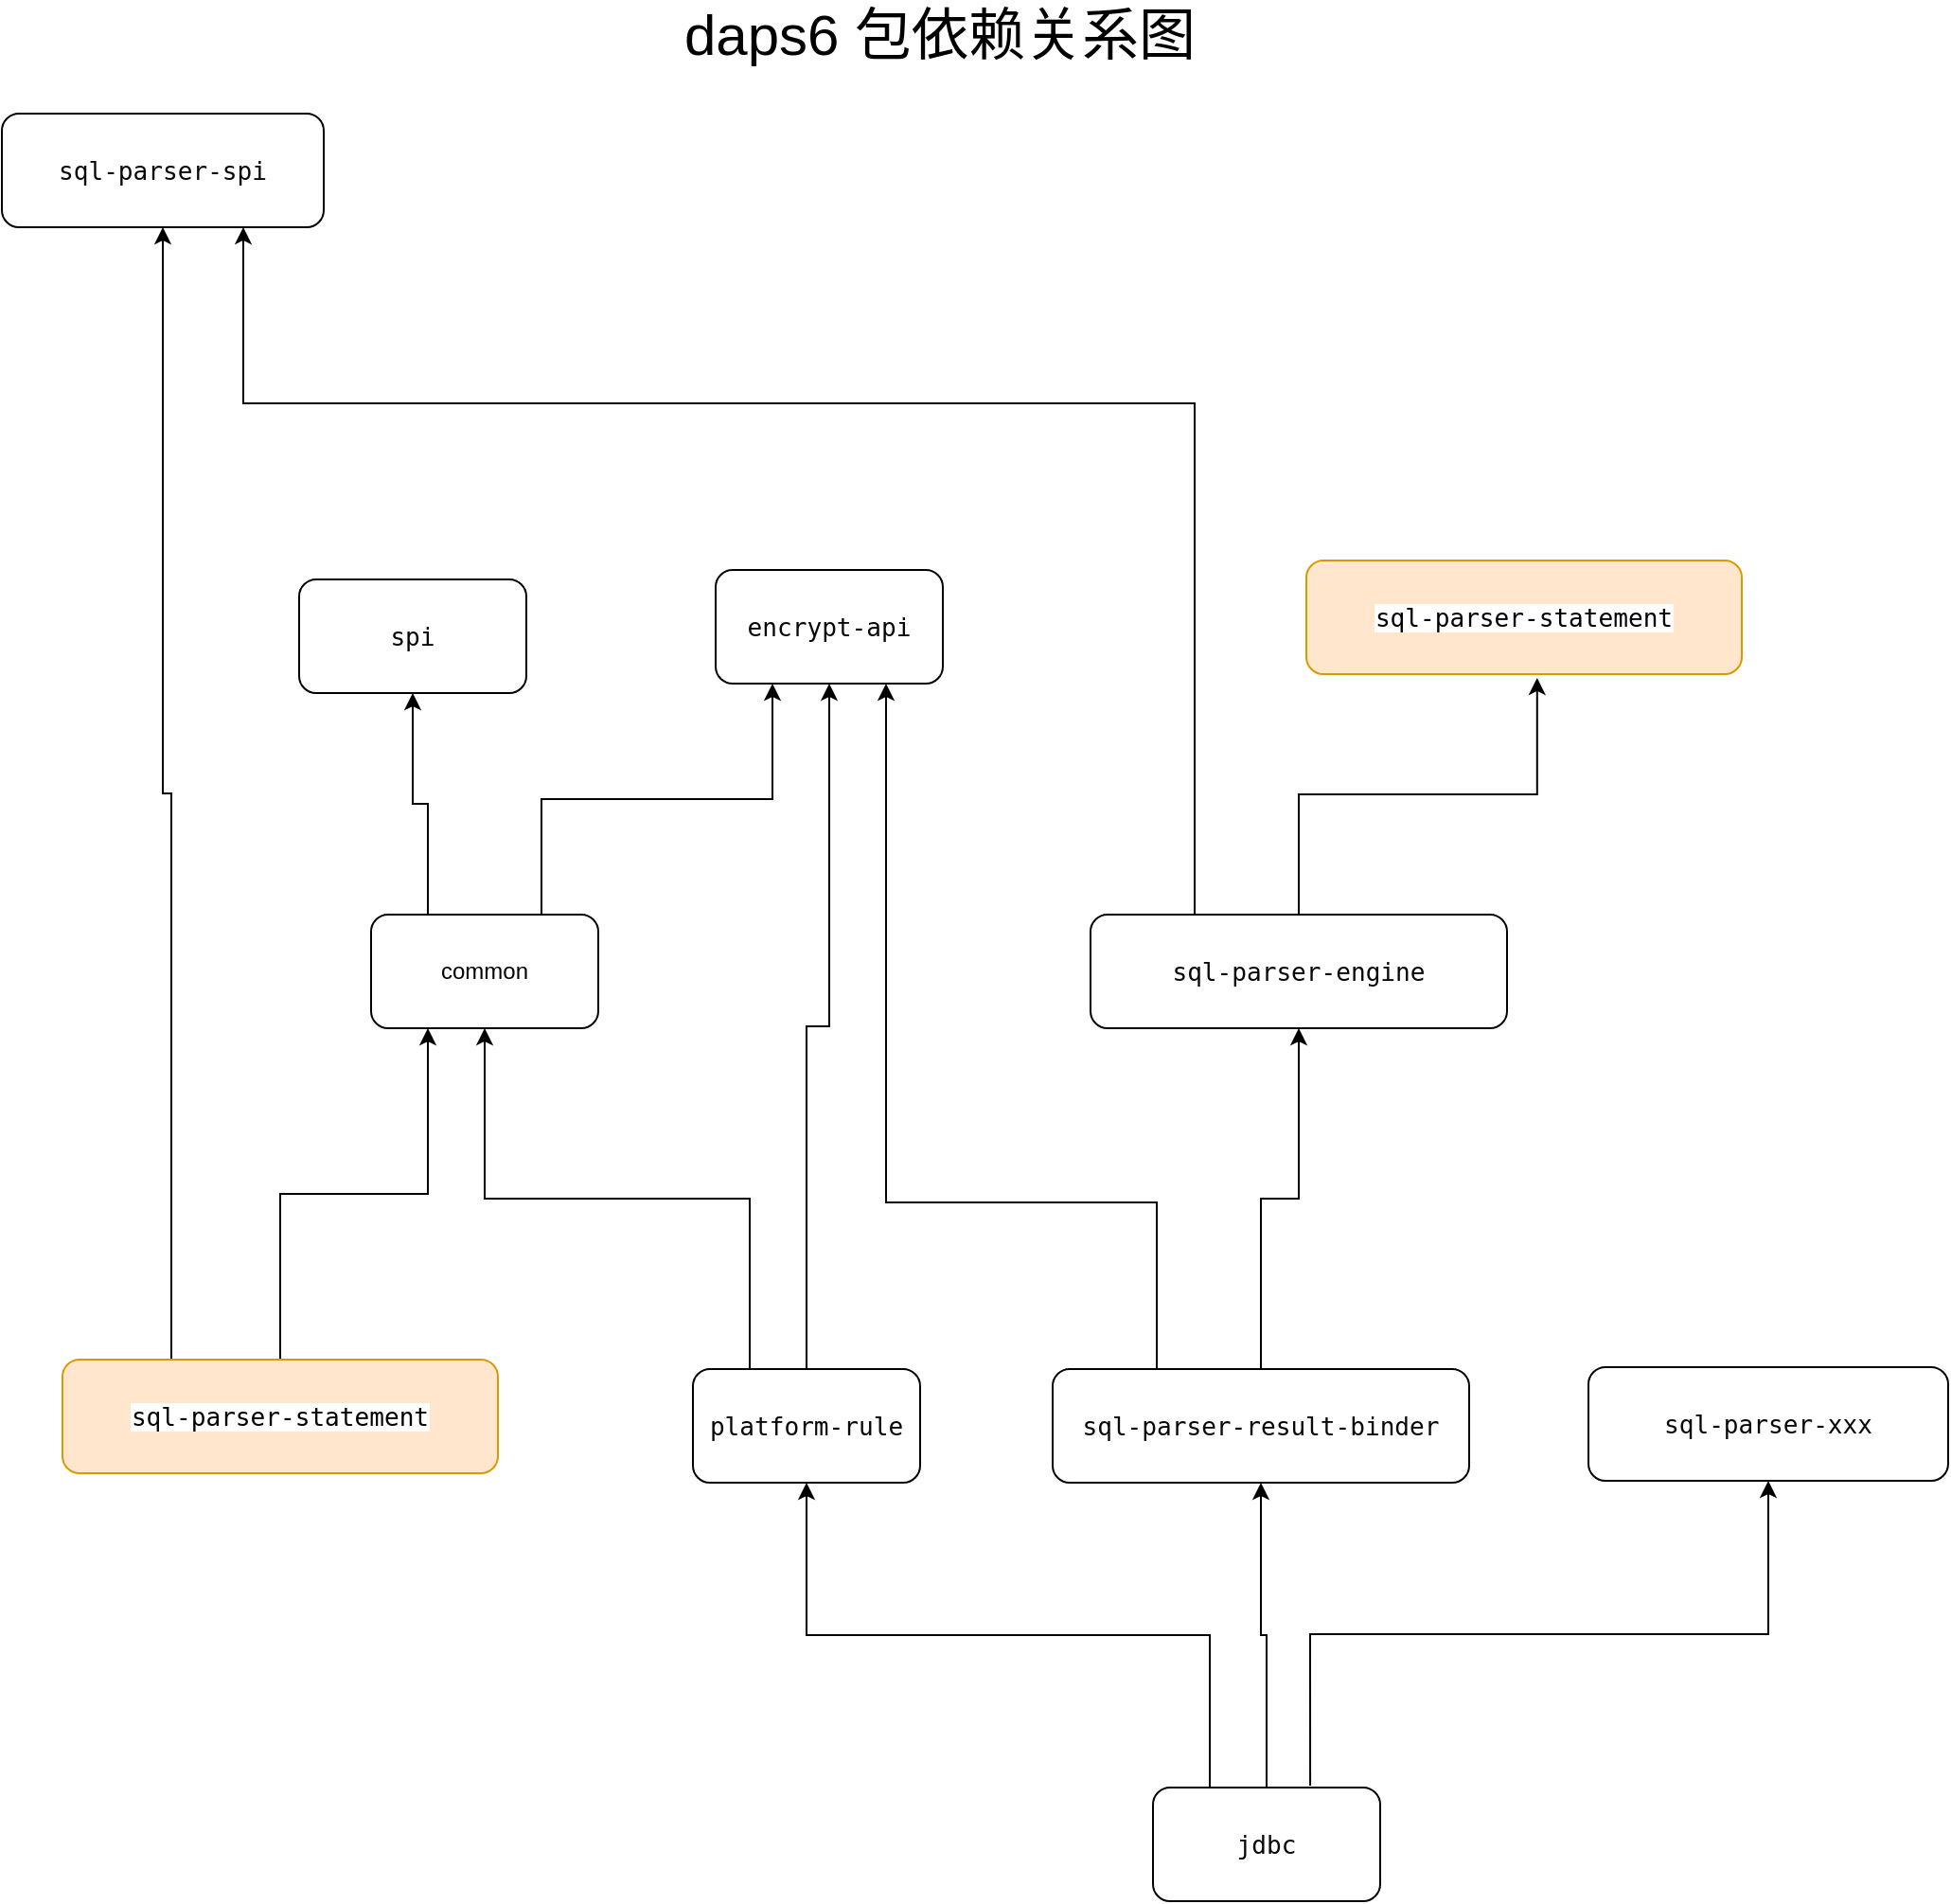 <mxfile version="27.1.3">
  <diagram name="第 1 页" id="cSPj7DmLmPOtaZ5PePjK">
    <mxGraphModel dx="1593" dy="1764" grid="0" gridSize="10" guides="0" tooltips="1" connect="1" arrows="1" fold="1" page="0" pageScale="1" pageWidth="827" pageHeight="1169" math="0" shadow="0">
      <root>
        <mxCell id="0" />
        <mxCell id="1" parent="0" />
        <mxCell id="YZgzj9Rc7FHxQCSYHV_q-28" style="edgeStyle=orthogonalEdgeStyle;rounded=0;orthogonalLoop=1;jettySize=auto;html=1;exitX=0.25;exitY=0;exitDx=0;exitDy=0;entryX=0.5;entryY=1;entryDx=0;entryDy=0;" edge="1" parent="1" source="YZgzj9Rc7FHxQCSYHV_q-1" target="YZgzj9Rc7FHxQCSYHV_q-27">
          <mxGeometry relative="1" as="geometry" />
        </mxCell>
        <mxCell id="YZgzj9Rc7FHxQCSYHV_q-29" style="edgeStyle=orthogonalEdgeStyle;rounded=0;orthogonalLoop=1;jettySize=auto;html=1;exitX=0.75;exitY=0;exitDx=0;exitDy=0;entryX=0.25;entryY=1;entryDx=0;entryDy=0;" edge="1" parent="1" source="YZgzj9Rc7FHxQCSYHV_q-1" target="YZgzj9Rc7FHxQCSYHV_q-2">
          <mxGeometry relative="1" as="geometry" />
        </mxCell>
        <mxCell id="YZgzj9Rc7FHxQCSYHV_q-1" value="common" style="rounded=1;whiteSpace=wrap;html=1;" vertex="1" parent="1">
          <mxGeometry x="200" y="260" width="120" height="60" as="geometry" />
        </mxCell>
        <mxCell id="YZgzj9Rc7FHxQCSYHV_q-2" value="&lt;div style=&quot;background-color:#ffffff;color:#080808&quot;&gt;&lt;pre style=&quot;font-family:&#39;Hack&#39;,monospace;font-size:9.8pt;&quot;&gt;encrypt-api&lt;/pre&gt;&lt;/div&gt;" style="rounded=1;whiteSpace=wrap;html=1;" vertex="1" parent="1">
          <mxGeometry x="382" y="78" width="120" height="60" as="geometry" />
        </mxCell>
        <mxCell id="YZgzj9Rc7FHxQCSYHV_q-7" style="edgeStyle=orthogonalEdgeStyle;rounded=0;orthogonalLoop=1;jettySize=auto;html=1;exitX=0.5;exitY=0;exitDx=0;exitDy=0;" edge="1" parent="1" source="YZgzj9Rc7FHxQCSYHV_q-3" target="YZgzj9Rc7FHxQCSYHV_q-2">
          <mxGeometry relative="1" as="geometry" />
        </mxCell>
        <mxCell id="YZgzj9Rc7FHxQCSYHV_q-8" style="edgeStyle=orthogonalEdgeStyle;rounded=0;orthogonalLoop=1;jettySize=auto;html=1;exitX=0.25;exitY=0;exitDx=0;exitDy=0;" edge="1" parent="1" source="YZgzj9Rc7FHxQCSYHV_q-3" target="YZgzj9Rc7FHxQCSYHV_q-1">
          <mxGeometry relative="1" as="geometry" />
        </mxCell>
        <mxCell id="YZgzj9Rc7FHxQCSYHV_q-3" value="&lt;div style=&quot;background-color:#ffffff;color:#080808&quot;&gt;&lt;pre style=&quot;font-family:&#39;Hack&#39;,monospace;font-size:9.8pt;&quot;&gt;platform-rule&lt;/pre&gt;&lt;/div&gt;" style="rounded=1;whiteSpace=wrap;html=1;" vertex="1" parent="1">
          <mxGeometry x="370" y="500" width="120" height="60" as="geometry" />
        </mxCell>
        <mxCell id="YZgzj9Rc7FHxQCSYHV_q-11" style="edgeStyle=orthogonalEdgeStyle;rounded=0;orthogonalLoop=1;jettySize=auto;html=1;exitX=0.25;exitY=0;exitDx=0;exitDy=0;entryX=0.5;entryY=1;entryDx=0;entryDy=0;" edge="1" parent="1" source="YZgzj9Rc7FHxQCSYHV_q-9" target="YZgzj9Rc7FHxQCSYHV_q-10">
          <mxGeometry relative="1" as="geometry" />
        </mxCell>
        <mxCell id="YZgzj9Rc7FHxQCSYHV_q-12" style="edgeStyle=orthogonalEdgeStyle;rounded=0;orthogonalLoop=1;jettySize=auto;html=1;entryX=0.25;entryY=1;entryDx=0;entryDy=0;" edge="1" parent="1" source="YZgzj9Rc7FHxQCSYHV_q-9" target="YZgzj9Rc7FHxQCSYHV_q-1">
          <mxGeometry relative="1" as="geometry" />
        </mxCell>
        <mxCell id="YZgzj9Rc7FHxQCSYHV_q-9" value="&lt;div style=&quot;background-color: rgb(255, 255, 255);&quot;&gt;&lt;pre style=&quot;font-family:&#39;Hack&#39;,monospace;font-size:9.8pt;&quot;&gt;sql-parser-statement&lt;/pre&gt;&lt;/div&gt;" style="rounded=1;whiteSpace=wrap;html=1;fillColor=#ffe6cc;strokeColor=#d79b00;" vertex="1" parent="1">
          <mxGeometry x="37" y="495" width="230" height="60" as="geometry" />
        </mxCell>
        <mxCell id="YZgzj9Rc7FHxQCSYHV_q-10" value="&lt;div style=&quot;background-color:#ffffff;color:#080808&quot;&gt;&lt;pre style=&quot;font-family:&#39;Hack&#39;,monospace;font-size:9.8pt;&quot;&gt;sql-parser-spi&lt;/pre&gt;&lt;/div&gt;" style="rounded=1;whiteSpace=wrap;html=1;" vertex="1" parent="1">
          <mxGeometry x="5" y="-163" width="170" height="60" as="geometry" />
        </mxCell>
        <mxCell id="YZgzj9Rc7FHxQCSYHV_q-15" style="edgeStyle=orthogonalEdgeStyle;rounded=0;orthogonalLoop=1;jettySize=auto;html=1;exitX=0.25;exitY=0;exitDx=0;exitDy=0;" edge="1" parent="1" source="YZgzj9Rc7FHxQCSYHV_q-14" target="YZgzj9Rc7FHxQCSYHV_q-3">
          <mxGeometry relative="1" as="geometry" />
        </mxCell>
        <mxCell id="YZgzj9Rc7FHxQCSYHV_q-25" style="edgeStyle=orthogonalEdgeStyle;rounded=0;orthogonalLoop=1;jettySize=auto;html=1;exitX=0.692;exitY=-0.017;exitDx=0;exitDy=0;entryX=0.5;entryY=1;entryDx=0;entryDy=0;exitPerimeter=0;" edge="1" parent="1" source="YZgzj9Rc7FHxQCSYHV_q-14" target="YZgzj9Rc7FHxQCSYHV_q-24">
          <mxGeometry relative="1" as="geometry" />
        </mxCell>
        <mxCell id="YZgzj9Rc7FHxQCSYHV_q-26" style="edgeStyle=orthogonalEdgeStyle;rounded=0;orthogonalLoop=1;jettySize=auto;html=1;entryX=0.5;entryY=1;entryDx=0;entryDy=0;" edge="1" parent="1" source="YZgzj9Rc7FHxQCSYHV_q-14" target="YZgzj9Rc7FHxQCSYHV_q-16">
          <mxGeometry relative="1" as="geometry" />
        </mxCell>
        <mxCell id="YZgzj9Rc7FHxQCSYHV_q-14" value="&lt;div style=&quot;background-color: rgb(255, 255, 255); color: rgb(8, 8, 8);&quot;&gt;&lt;pre style=&quot;font-family:&#39;Hack&#39;,monospace;font-size:9.8pt;&quot;&gt;jdbc&lt;/pre&gt;&lt;/div&gt;" style="rounded=1;whiteSpace=wrap;html=1;" vertex="1" parent="1">
          <mxGeometry x="613" y="721" width="120" height="60" as="geometry" />
        </mxCell>
        <mxCell id="YZgzj9Rc7FHxQCSYHV_q-18" style="edgeStyle=orthogonalEdgeStyle;rounded=0;orthogonalLoop=1;jettySize=auto;html=1;entryX=0.5;entryY=1;entryDx=0;entryDy=0;" edge="1" parent="1" source="YZgzj9Rc7FHxQCSYHV_q-16" target="YZgzj9Rc7FHxQCSYHV_q-17">
          <mxGeometry relative="1" as="geometry">
            <Array as="points">
              <mxPoint x="670" y="410" />
              <mxPoint x="690" y="410" />
            </Array>
          </mxGeometry>
        </mxCell>
        <mxCell id="YZgzj9Rc7FHxQCSYHV_q-30" style="edgeStyle=orthogonalEdgeStyle;rounded=0;orthogonalLoop=1;jettySize=auto;html=1;exitX=0.25;exitY=0;exitDx=0;exitDy=0;entryX=0.75;entryY=1;entryDx=0;entryDy=0;" edge="1" parent="1" source="YZgzj9Rc7FHxQCSYHV_q-16" target="YZgzj9Rc7FHxQCSYHV_q-2">
          <mxGeometry relative="1" as="geometry">
            <Array as="points">
              <mxPoint x="615" y="412" />
              <mxPoint x="472" y="412" />
            </Array>
          </mxGeometry>
        </mxCell>
        <mxCell id="YZgzj9Rc7FHxQCSYHV_q-16" value="&lt;div style=&quot;background-color:#ffffff;color:#080808&quot;&gt;&lt;pre style=&quot;font-family:&#39;Hack&#39;,monospace;font-size:9.8pt;&quot;&gt;sql-parser-result-binder&lt;/pre&gt;&lt;/div&gt;" style="rounded=1;whiteSpace=wrap;html=1;" vertex="1" parent="1">
          <mxGeometry x="560" y="500" width="220" height="60" as="geometry" />
        </mxCell>
        <mxCell id="YZgzj9Rc7FHxQCSYHV_q-20" style="edgeStyle=orthogonalEdgeStyle;rounded=0;orthogonalLoop=1;jettySize=auto;html=1;entryX=0.75;entryY=1;entryDx=0;entryDy=0;exitX=0.25;exitY=0;exitDx=0;exitDy=0;" edge="1" parent="1" source="YZgzj9Rc7FHxQCSYHV_q-17" target="YZgzj9Rc7FHxQCSYHV_q-10">
          <mxGeometry relative="1" as="geometry">
            <Array as="points">
              <mxPoint x="635" y="-10" />
              <mxPoint x="133" y="-10" />
            </Array>
          </mxGeometry>
        </mxCell>
        <mxCell id="YZgzj9Rc7FHxQCSYHV_q-17" value="&lt;div style=&quot;background-color: rgb(255, 255, 255); color: rgb(8, 8, 8);&quot;&gt;&lt;pre style=&quot;font-family:&#39;Hack&#39;,monospace;font-size:9.8pt;&quot;&gt;&lt;div&gt;&lt;pre style=&quot;font-family:&#39;Hack&#39;,monospace;font-size:9.8pt;&quot;&gt;sql-parser-engine&lt;/pre&gt;&lt;/div&gt;&lt;/pre&gt;&lt;/div&gt;" style="rounded=1;whiteSpace=wrap;html=1;" vertex="1" parent="1">
          <mxGeometry x="580" y="260" width="220" height="60" as="geometry" />
        </mxCell>
        <mxCell id="YZgzj9Rc7FHxQCSYHV_q-22" value="&lt;div style=&quot;background-color: rgb(255, 255, 255);&quot;&gt;&lt;pre style=&quot;font-family:&#39;Hack&#39;,monospace;font-size:9.8pt;&quot;&gt;sql-parser-statement&lt;/pre&gt;&lt;/div&gt;" style="rounded=1;whiteSpace=wrap;html=1;fillColor=#ffe6cc;strokeColor=#d79b00;" vertex="1" parent="1">
          <mxGeometry x="694" y="73" width="230" height="60" as="geometry" />
        </mxCell>
        <mxCell id="YZgzj9Rc7FHxQCSYHV_q-23" style="edgeStyle=orthogonalEdgeStyle;rounded=0;orthogonalLoop=1;jettySize=auto;html=1;exitX=0.5;exitY=0;exitDx=0;exitDy=0;entryX=0.53;entryY=1.033;entryDx=0;entryDy=0;entryPerimeter=0;" edge="1" parent="1" source="YZgzj9Rc7FHxQCSYHV_q-17" target="YZgzj9Rc7FHxQCSYHV_q-22">
          <mxGeometry relative="1" as="geometry" />
        </mxCell>
        <mxCell id="YZgzj9Rc7FHxQCSYHV_q-24" value="&lt;div style=&quot;background-color: rgb(255, 255, 255); color: rgb(8, 8, 8);&quot;&gt;&lt;pre style=&quot;font-family:&#39;Hack&#39;,monospace;font-size:9.8pt;&quot;&gt;sql-parser-xxx&lt;/pre&gt;&lt;/div&gt;" style="rounded=1;whiteSpace=wrap;html=1;" vertex="1" parent="1">
          <mxGeometry x="843" y="499" width="190" height="60" as="geometry" />
        </mxCell>
        <mxCell id="YZgzj9Rc7FHxQCSYHV_q-27" value="&lt;div style=&quot;background-color: rgb(255, 255, 255); color: rgb(8, 8, 8);&quot;&gt;&lt;pre style=&quot;font-family:&#39;Hack&#39;,monospace;font-size:9.8pt;&quot;&gt;spi&lt;/pre&gt;&lt;/div&gt;" style="rounded=1;whiteSpace=wrap;html=1;" vertex="1" parent="1">
          <mxGeometry x="162" y="83" width="120" height="60" as="geometry" />
        </mxCell>
        <mxCell id="YZgzj9Rc7FHxQCSYHV_q-31" value="daps6 包依赖关系图" style="text;html=1;align=center;verticalAlign=middle;whiteSpace=wrap;rounded=0;fontSize=30;" vertex="1" parent="1">
          <mxGeometry x="344" y="-217" width="313" height="24" as="geometry" />
        </mxCell>
      </root>
    </mxGraphModel>
  </diagram>
</mxfile>
